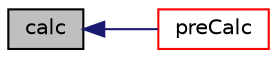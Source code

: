digraph "calc"
{
  bgcolor="transparent";
  edge [fontname="Helvetica",fontsize="10",labelfontname="Helvetica",labelfontsize="10"];
  node [fontname="Helvetica",fontsize="10",shape=record];
  rankdir="LR";
  Node1 [label="calc",height=0.2,width=0.4,color="black", fillcolor="grey75", style="filled", fontcolor="black"];
  Node1 -> Node2 [dir="back",color="midnightblue",fontsize="10",style="solid",fontname="Helvetica"];
  Node2 [label="preCalc",height=0.2,width=0.4,color="red",URL="$a00329.html#a09aa9fc98dbd149e797bbe7c7e07b6d3",tooltip="Pre-time loop calculations. "];
}
